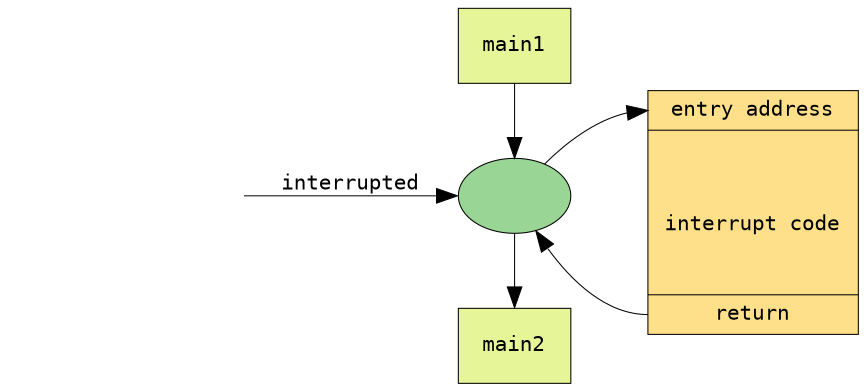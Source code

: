 digraph {
    rankdir=LR
    compound=true
    fontname="Inconsolata, Consolas"
    fontsize=10
    margin="0,0"
    ranksep=0.5
    penwidth=0.5
    
    node [shape=box, fontname="Inconsolata, Consolas", fontsize=10, penwidth=0.5, style=filled, colorscheme=spectral7]
    edge [fontname="Inconsolata, Consolas", fontsize=10, penwidth=0.5]

	main1[fillcolor=5]
	main2[fillcolor=5]
	interrupt_pos[fillcolor=6,label=" ",shape=ellipse]	
	interrupt_source[style=invis]		

	{rank=same;main1,interrupt_pos,main2}
	main1->interrupt_pos
	interrupt_pos->main2
	interrupt_source->interrupt_pos[label="interrupted"]


	interrupt_code[fillcolor=3,shape=record,label="<start>entry address\n|
													\n\n\ninterrupt code\n\n\n|
													<end>return"]
	
	interrupt_pos->interrupt_code:start
	interrupt_code:end->interrupt_pos
}

